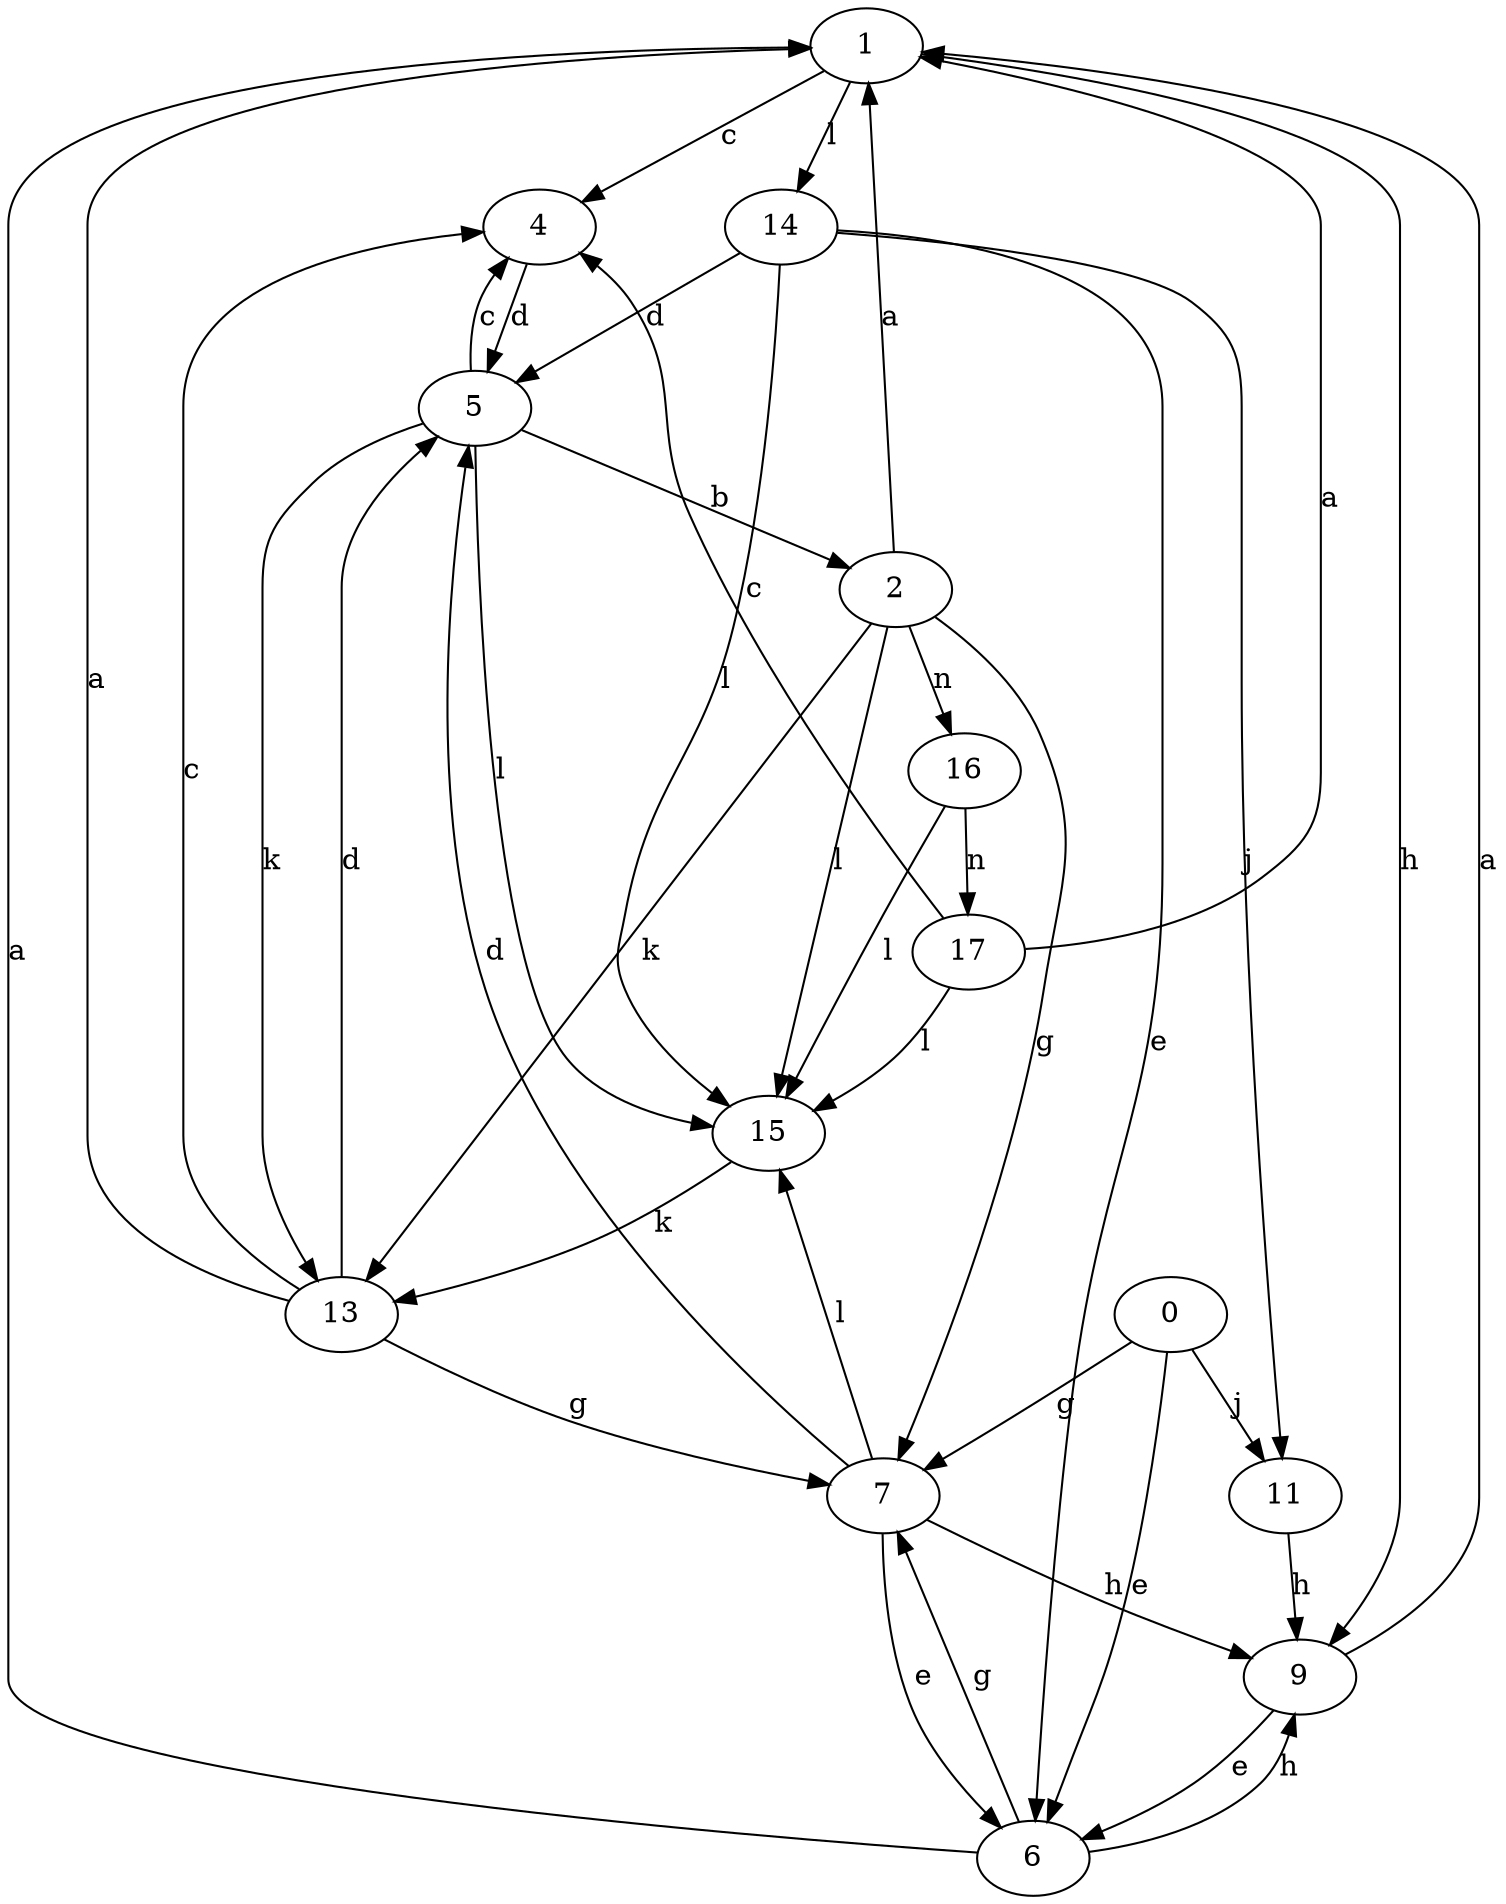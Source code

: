 strict digraph  {
1;
2;
4;
5;
6;
7;
9;
11;
0;
13;
14;
15;
16;
17;
1 -> 4  [label=c];
1 -> 9  [label=h];
1 -> 14  [label=l];
2 -> 1  [label=a];
2 -> 7  [label=g];
2 -> 13  [label=k];
2 -> 15  [label=l];
2 -> 16  [label=n];
4 -> 5  [label=d];
5 -> 2  [label=b];
5 -> 4  [label=c];
5 -> 13  [label=k];
5 -> 15  [label=l];
6 -> 1  [label=a];
6 -> 7  [label=g];
6 -> 9  [label=h];
7 -> 5  [label=d];
7 -> 6  [label=e];
7 -> 9  [label=h];
7 -> 15  [label=l];
9 -> 1  [label=a];
9 -> 6  [label=e];
11 -> 9  [label=h];
0 -> 6  [label=e];
0 -> 7  [label=g];
0 -> 11  [label=j];
13 -> 1  [label=a];
13 -> 4  [label=c];
13 -> 5  [label=d];
13 -> 7  [label=g];
14 -> 5  [label=d];
14 -> 6  [label=e];
14 -> 11  [label=j];
14 -> 15  [label=l];
15 -> 13  [label=k];
16 -> 15  [label=l];
16 -> 17  [label=n];
17 -> 1  [label=a];
17 -> 4  [label=c];
17 -> 15  [label=l];
}
